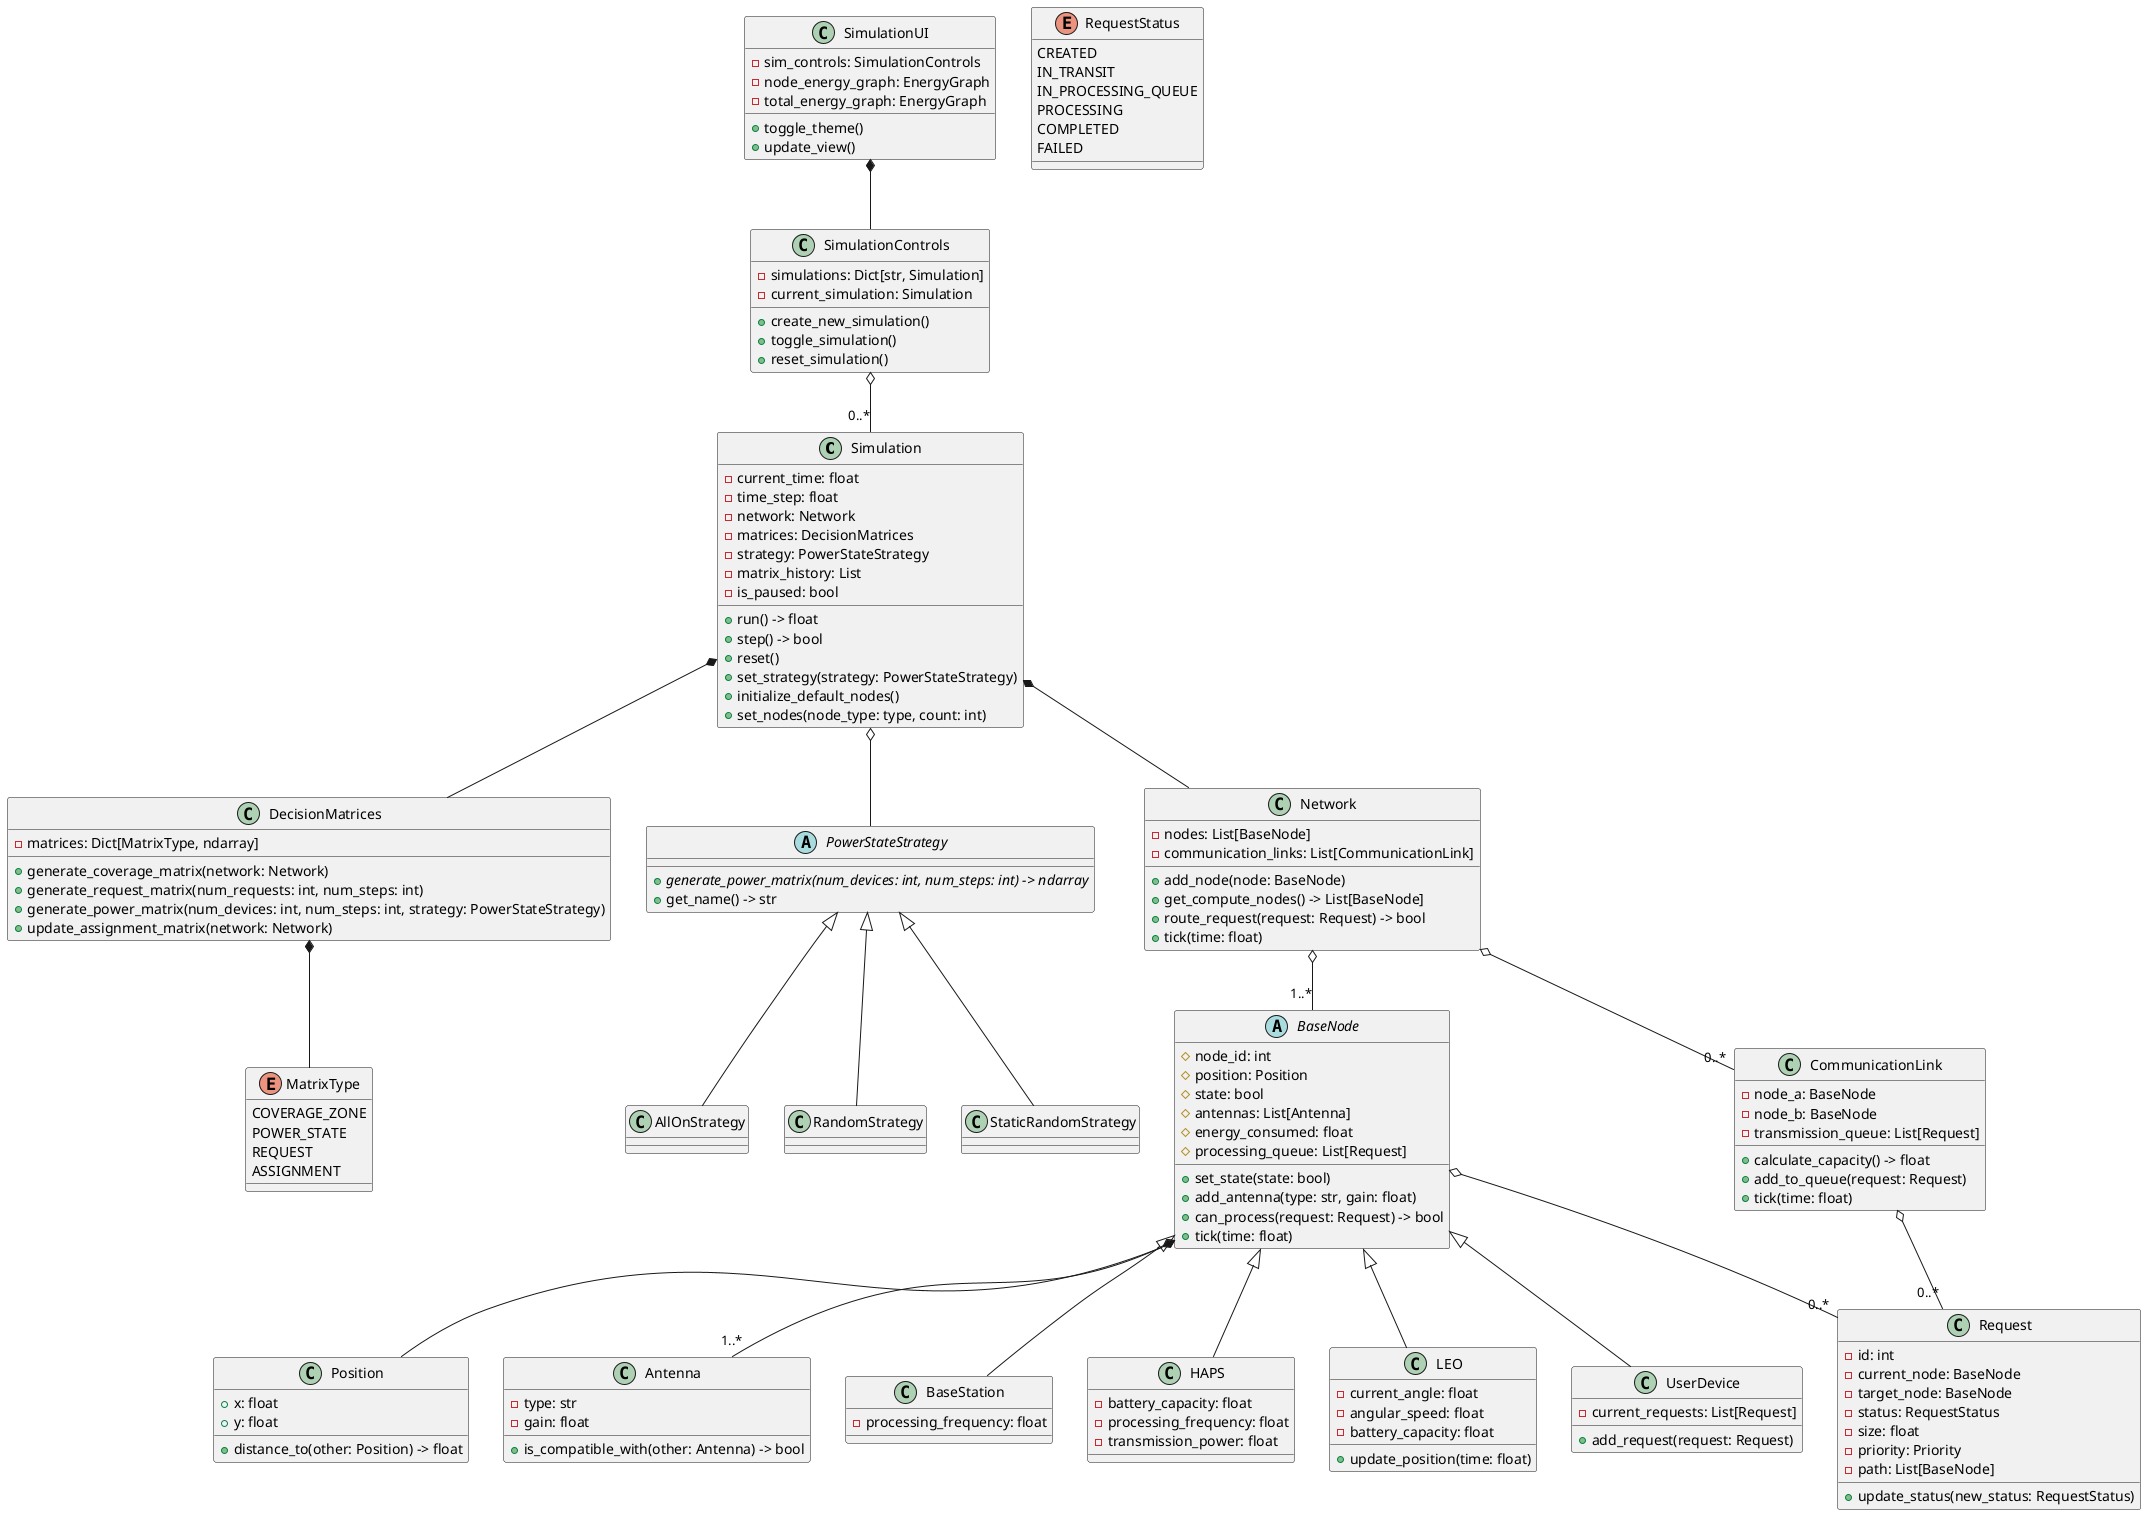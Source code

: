 @startuml

' Core Components
class Simulation {
  - current_time: float
  - time_step: float
  - network: Network
  - matrices: DecisionMatrices
  - strategy: PowerStateStrategy
  - matrix_history: List
  - is_paused: bool
  + run() -> float
  + step() -> bool
  + reset()
  + set_strategy(strategy: PowerStateStrategy)
  + initialize_default_nodes()
  + set_nodes(node_type: type, count: int)
}

class DecisionMatrices {
  - matrices: Dict[MatrixType, ndarray]
  + generate_coverage_matrix(network: Network)
  + generate_request_matrix(num_requests: int, num_steps: int)
  + generate_power_matrix(num_devices: int, num_steps: int, strategy: PowerStateStrategy)
  + update_assignment_matrix(network: Network)
}

abstract class PowerStateStrategy {
  + {abstract} generate_power_matrix(num_devices: int, num_steps: int) -> ndarray
  + get_name() -> str
}

class AllOnStrategy extends PowerStateStrategy
class RandomStrategy extends PowerStateStrategy
class StaticRandomStrategy extends PowerStateStrategy

enum MatrixType {
  COVERAGE_ZONE
  POWER_STATE
  REQUEST
  ASSIGNMENT
}

class Network {
  - nodes: List[BaseNode]
  - communication_links: List[CommunicationLink]
  + add_node(node: BaseNode)
  + get_compute_nodes() -> List[BaseNode]
  + route_request(request: Request) -> bool
  + tick(time: float)
}

abstract class BaseNode {
  # node_id: int
  # position: Position
  # state: bool
  # antennas: List[Antenna]
  # energy_consumed: float
  # processing_queue: List[Request]
  + set_state(state: bool)
  + add_antenna(type: str, gain: float)
  + can_process(request: Request) -> bool
  + tick(time: float)
}

class Position {
  + x: float
  + y: float
  + distance_to(other: Position) -> float
}

class Antenna {
  - type: str
  - gain: float
  + is_compatible_with(other: Antenna) -> bool
}

class BaseStation extends BaseNode {
  - processing_frequency: float
}

class HAPS extends BaseNode {
  - battery_capacity: float
  - processing_frequency: float
  - transmission_power: float
}

class LEO extends BaseNode {
  - current_angle: float
  - angular_speed: float
  - battery_capacity: float
  + update_position(time: float)
}

class UserDevice extends BaseNode {
  - current_requests: List[Request]
  + add_request(request: Request)
}

class CommunicationLink {
  - node_a: BaseNode
  - node_b: BaseNode
  - transmission_queue: List[Request]
  + calculate_capacity() -> float
  + add_to_queue(request: Request)
  + tick(time: float)
}

class Request {
  - id: int
  - current_node: BaseNode
  - target_node: BaseNode
  - status: RequestStatus
  - size: float
  - priority: Priority
  - path: List[BaseNode]
  + update_status(new_status: RequestStatus)
}

enum RequestStatus {
  CREATED
  IN_TRANSIT
  IN_PROCESSING_QUEUE
  PROCESSING
  COMPLETED
  FAILED
}

' GUI Components
class SimulationUI {
  - sim_controls: SimulationControls
  - node_energy_graph: EnergyGraph
  - total_energy_graph: EnergyGraph
  + toggle_theme()
  + update_view()
}

class SimulationControls {
  - simulations: Dict[str, Simulation]
  - current_simulation: Simulation
  + create_new_simulation()
  + toggle_simulation()
  + reset_simulation()
}

' Relationships
Simulation *-- Network
Simulation *-- DecisionMatrices
Simulation o-- PowerStateStrategy

DecisionMatrices *-- MatrixType

Network o-- "1..*" BaseNode
Network o-- "0..*" CommunicationLink

BaseNode *-- Position
BaseNode o-- "1..*" Antenna
BaseNode o-- "0..*" Request

CommunicationLink o-- "0..*" Request

SimulationUI *-- SimulationControls
SimulationControls o-- "0..*" Simulation

@enduml